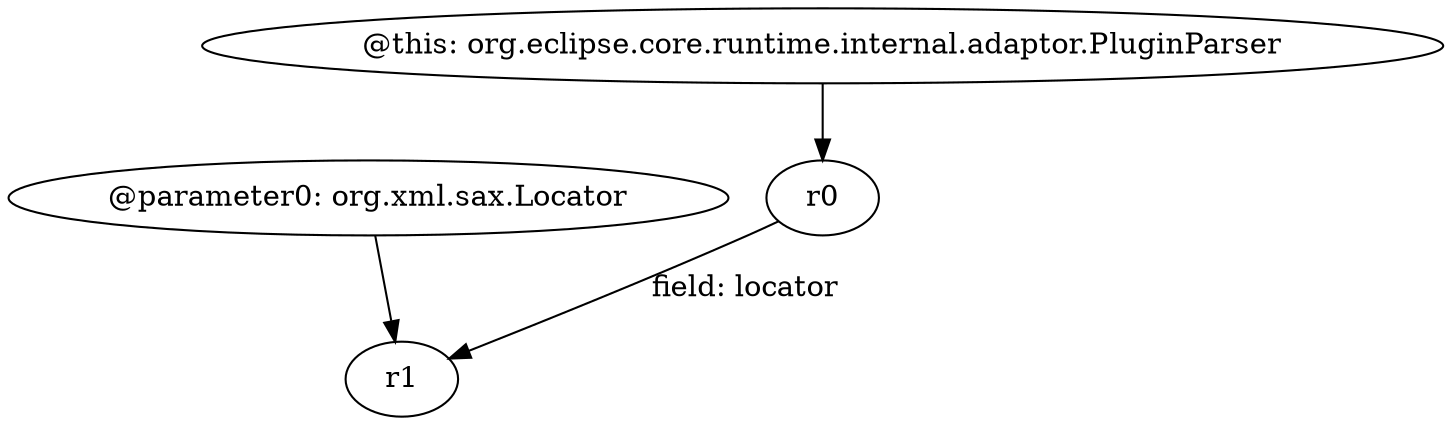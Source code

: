 digraph g {
0[label="@parameter0: org.xml.sax.Locator"]
1[label="r1"]
0->1[label=""]
2[label="@this: org.eclipse.core.runtime.internal.adaptor.PluginParser"]
3[label="r0"]
2->3[label=""]
3->1[label="field: locator"]
}